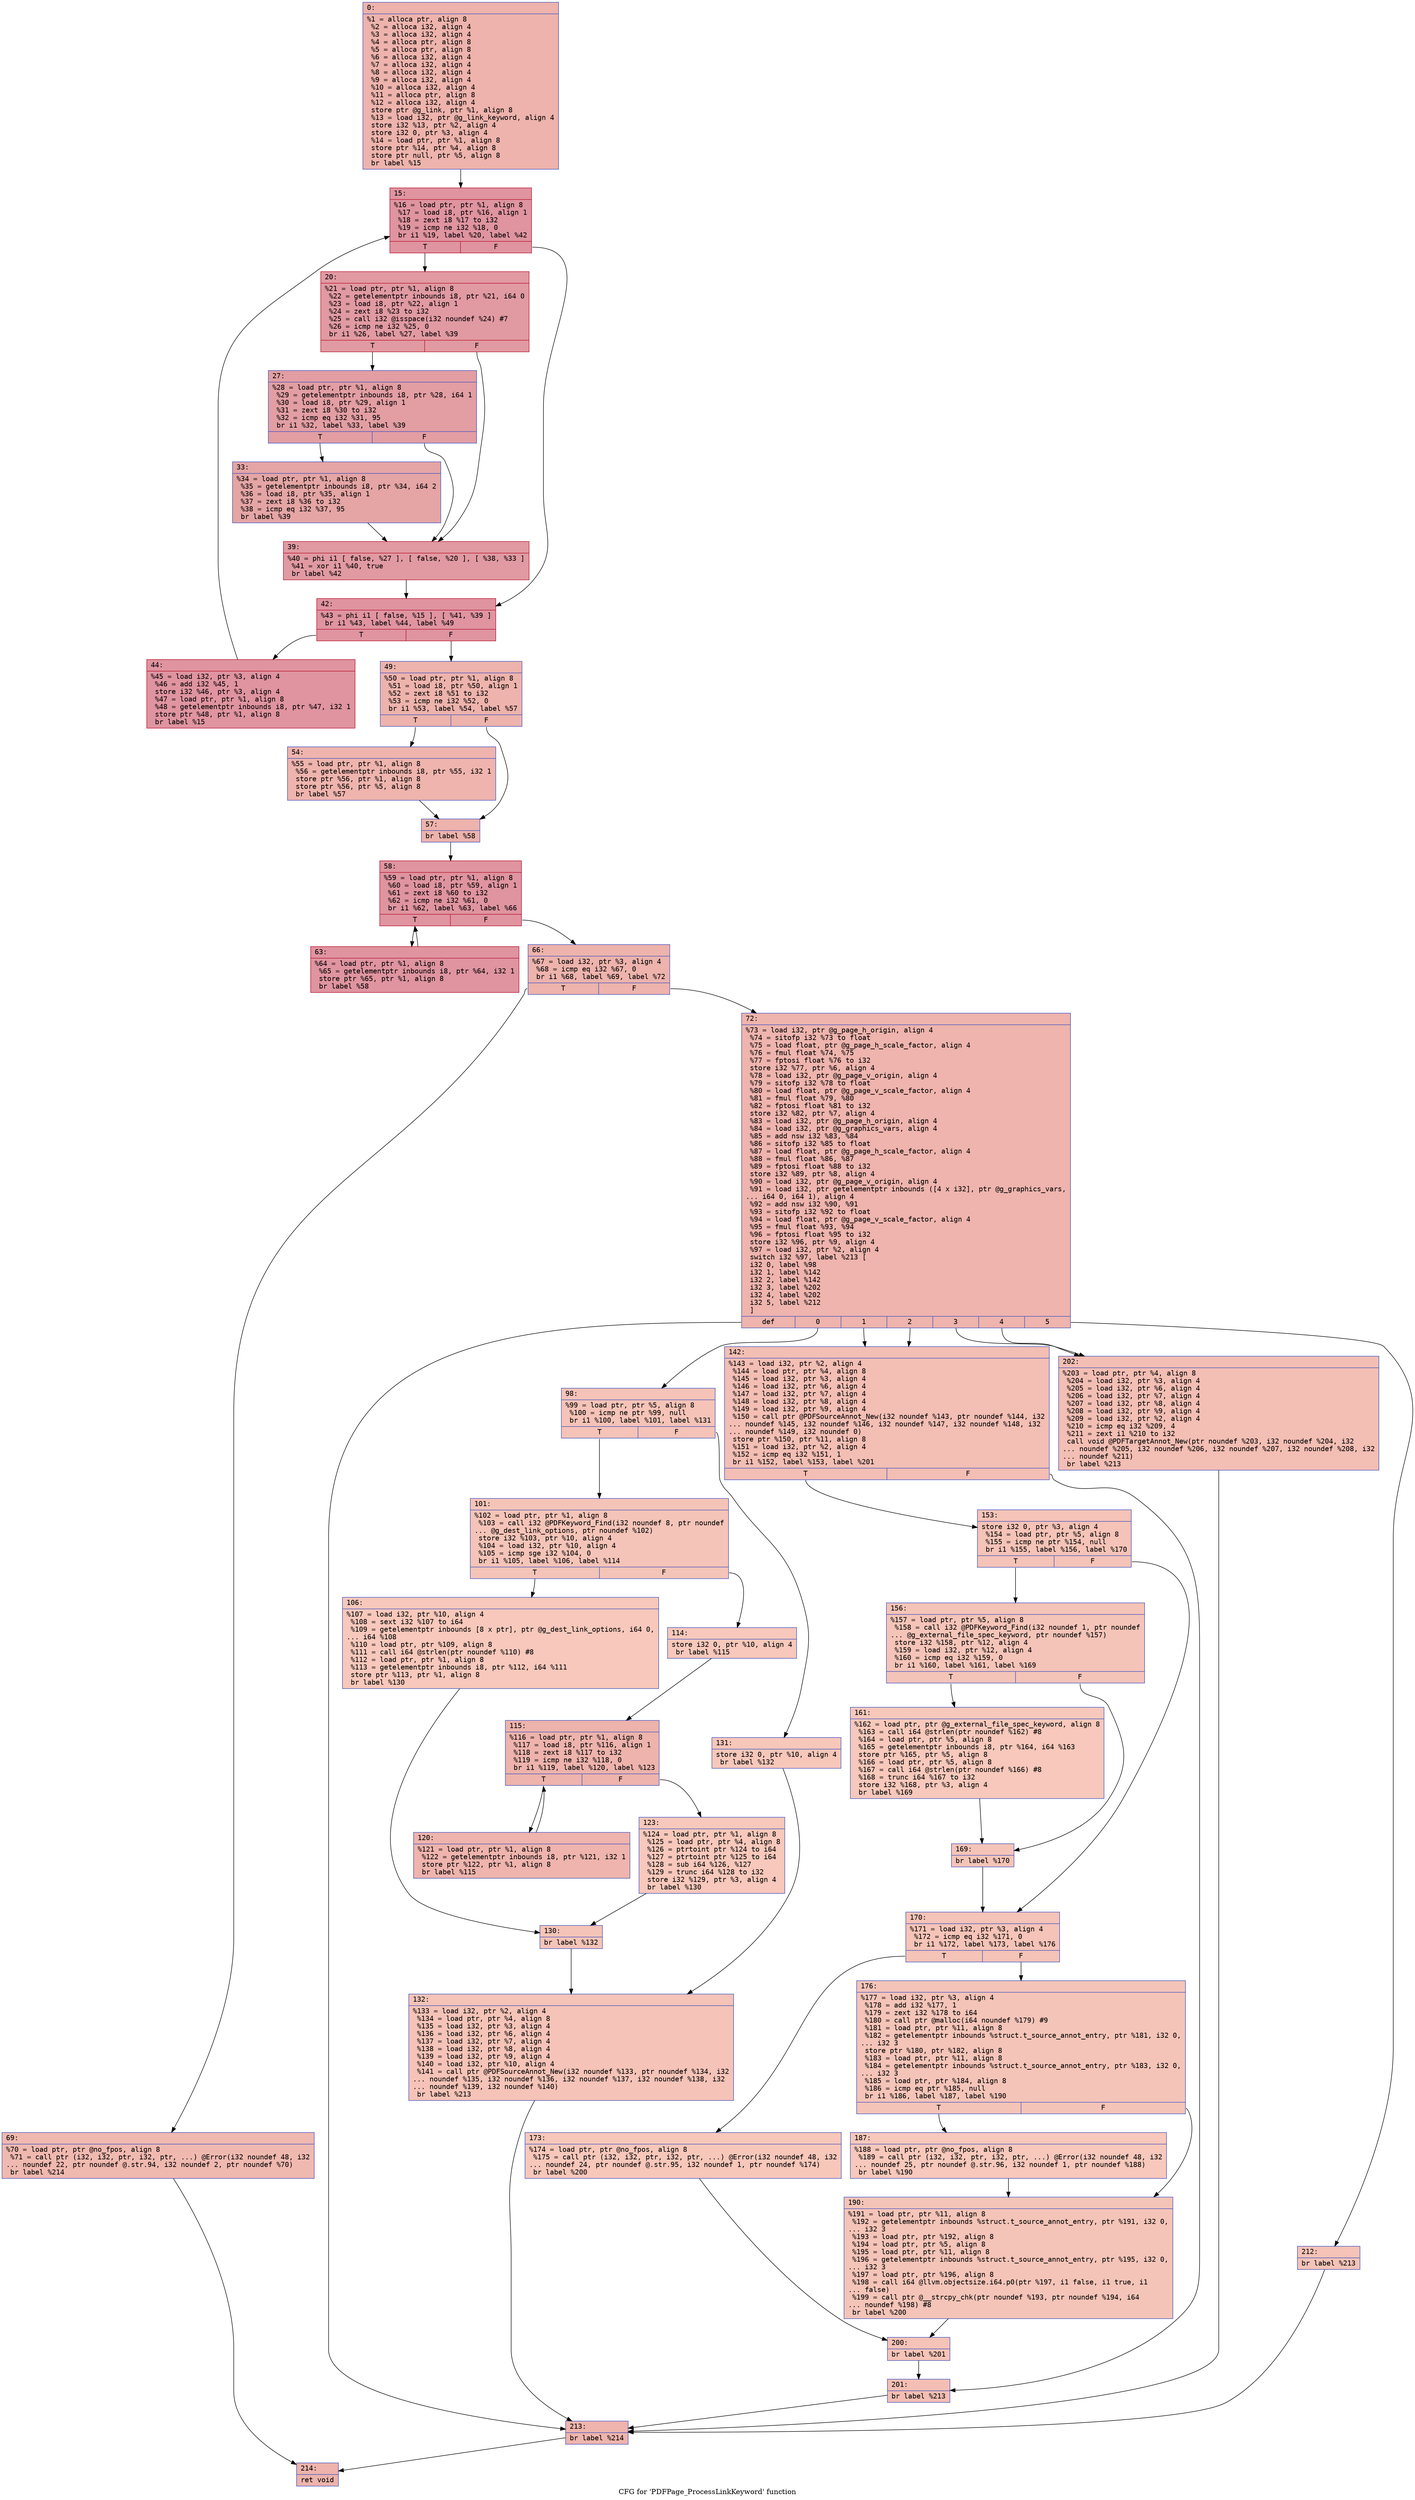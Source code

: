 digraph "CFG for 'PDFPage_ProcessLinkKeyword' function" {
	label="CFG for 'PDFPage_ProcessLinkKeyword' function";

	Node0x600000530b90 [shape=record,color="#3d50c3ff", style=filled, fillcolor="#d6524470" fontname="Courier",label="{0:\l|  %1 = alloca ptr, align 8\l  %2 = alloca i32, align 4\l  %3 = alloca i32, align 4\l  %4 = alloca ptr, align 8\l  %5 = alloca ptr, align 8\l  %6 = alloca i32, align 4\l  %7 = alloca i32, align 4\l  %8 = alloca i32, align 4\l  %9 = alloca i32, align 4\l  %10 = alloca i32, align 4\l  %11 = alloca ptr, align 8\l  %12 = alloca i32, align 4\l  store ptr @g_link, ptr %1, align 8\l  %13 = load i32, ptr @g_link_keyword, align 4\l  store i32 %13, ptr %2, align 4\l  store i32 0, ptr %3, align 4\l  %14 = load ptr, ptr %1, align 8\l  store ptr %14, ptr %4, align 8\l  store ptr null, ptr %5, align 8\l  br label %15\l}"];
	Node0x600000530b90 -> Node0x600000530be0[tooltip="0 -> 15\nProbability 100.00%" ];
	Node0x600000530be0 [shape=record,color="#b70d28ff", style=filled, fillcolor="#b70d2870" fontname="Courier",label="{15:\l|  %16 = load ptr, ptr %1, align 8\l  %17 = load i8, ptr %16, align 1\l  %18 = zext i8 %17 to i32\l  %19 = icmp ne i32 %18, 0\l  br i1 %19, label %20, label %42\l|{<s0>T|<s1>F}}"];
	Node0x600000530be0:s0 -> Node0x600000530c30[tooltip="15 -> 20\nProbability 62.50%" ];
	Node0x600000530be0:s1 -> Node0x600000530d70[tooltip="15 -> 42\nProbability 37.50%" ];
	Node0x600000530c30 [shape=record,color="#b70d28ff", style=filled, fillcolor="#bb1b2c70" fontname="Courier",label="{20:\l|  %21 = load ptr, ptr %1, align 8\l  %22 = getelementptr inbounds i8, ptr %21, i64 0\l  %23 = load i8, ptr %22, align 1\l  %24 = zext i8 %23 to i32\l  %25 = call i32 @isspace(i32 noundef %24) #7\l  %26 = icmp ne i32 %25, 0\l  br i1 %26, label %27, label %39\l|{<s0>T|<s1>F}}"];
	Node0x600000530c30:s0 -> Node0x600000530c80[tooltip="20 -> 27\nProbability 62.50%" ];
	Node0x600000530c30:s1 -> Node0x600000530d20[tooltip="20 -> 39\nProbability 37.50%" ];
	Node0x600000530c80 [shape=record,color="#3d50c3ff", style=filled, fillcolor="#be242e70" fontname="Courier",label="{27:\l|  %28 = load ptr, ptr %1, align 8\l  %29 = getelementptr inbounds i8, ptr %28, i64 1\l  %30 = load i8, ptr %29, align 1\l  %31 = zext i8 %30 to i32\l  %32 = icmp eq i32 %31, 95\l  br i1 %32, label %33, label %39\l|{<s0>T|<s1>F}}"];
	Node0x600000530c80:s0 -> Node0x600000530cd0[tooltip="27 -> 33\nProbability 50.00%" ];
	Node0x600000530c80:s1 -> Node0x600000530d20[tooltip="27 -> 39\nProbability 50.00%" ];
	Node0x600000530cd0 [shape=record,color="#3d50c3ff", style=filled, fillcolor="#c5333470" fontname="Courier",label="{33:\l|  %34 = load ptr, ptr %1, align 8\l  %35 = getelementptr inbounds i8, ptr %34, i64 2\l  %36 = load i8, ptr %35, align 1\l  %37 = zext i8 %36 to i32\l  %38 = icmp eq i32 %37, 95\l  br label %39\l}"];
	Node0x600000530cd0 -> Node0x600000530d20[tooltip="33 -> 39\nProbability 100.00%" ];
	Node0x600000530d20 [shape=record,color="#b70d28ff", style=filled, fillcolor="#bb1b2c70" fontname="Courier",label="{39:\l|  %40 = phi i1 [ false, %27 ], [ false, %20 ], [ %38, %33 ]\l  %41 = xor i1 %40, true\l  br label %42\l}"];
	Node0x600000530d20 -> Node0x600000530d70[tooltip="39 -> 42\nProbability 100.00%" ];
	Node0x600000530d70 [shape=record,color="#b70d28ff", style=filled, fillcolor="#b70d2870" fontname="Courier",label="{42:\l|  %43 = phi i1 [ false, %15 ], [ %41, %39 ]\l  br i1 %43, label %44, label %49\l|{<s0>T|<s1>F}}"];
	Node0x600000530d70:s0 -> Node0x600000530dc0[tooltip="42 -> 44\nProbability 96.88%" ];
	Node0x600000530d70:s1 -> Node0x600000530e10[tooltip="42 -> 49\nProbability 3.12%" ];
	Node0x600000530dc0 [shape=record,color="#b70d28ff", style=filled, fillcolor="#b70d2870" fontname="Courier",label="{44:\l|  %45 = load i32, ptr %3, align 4\l  %46 = add i32 %45, 1\l  store i32 %46, ptr %3, align 4\l  %47 = load ptr, ptr %1, align 8\l  %48 = getelementptr inbounds i8, ptr %47, i32 1\l  store ptr %48, ptr %1, align 8\l  br label %15\l}"];
	Node0x600000530dc0 -> Node0x600000530be0[tooltip="44 -> 15\nProbability 100.00%" ];
	Node0x600000530e10 [shape=record,color="#3d50c3ff", style=filled, fillcolor="#d6524470" fontname="Courier",label="{49:\l|  %50 = load ptr, ptr %1, align 8\l  %51 = load i8, ptr %50, align 1\l  %52 = zext i8 %51 to i32\l  %53 = icmp ne i32 %52, 0\l  br i1 %53, label %54, label %57\l|{<s0>T|<s1>F}}"];
	Node0x600000530e10:s0 -> Node0x600000530e60[tooltip="49 -> 54\nProbability 62.50%" ];
	Node0x600000530e10:s1 -> Node0x600000530eb0[tooltip="49 -> 57\nProbability 37.50%" ];
	Node0x600000530e60 [shape=record,color="#3d50c3ff", style=filled, fillcolor="#d8564670" fontname="Courier",label="{54:\l|  %55 = load ptr, ptr %1, align 8\l  %56 = getelementptr inbounds i8, ptr %55, i32 1\l  store ptr %56, ptr %1, align 8\l  store ptr %56, ptr %5, align 8\l  br label %57\l}"];
	Node0x600000530e60 -> Node0x600000530eb0[tooltip="54 -> 57\nProbability 100.00%" ];
	Node0x600000530eb0 [shape=record,color="#3d50c3ff", style=filled, fillcolor="#d6524470" fontname="Courier",label="{57:\l|  br label %58\l}"];
	Node0x600000530eb0 -> Node0x600000530f00[tooltip="57 -> 58\nProbability 100.00%" ];
	Node0x600000530f00 [shape=record,color="#b70d28ff", style=filled, fillcolor="#b70d2870" fontname="Courier",label="{58:\l|  %59 = load ptr, ptr %1, align 8\l  %60 = load i8, ptr %59, align 1\l  %61 = zext i8 %60 to i32\l  %62 = icmp ne i32 %61, 0\l  br i1 %62, label %63, label %66\l|{<s0>T|<s1>F}}"];
	Node0x600000530f00:s0 -> Node0x600000530f50[tooltip="58 -> 63\nProbability 96.88%" ];
	Node0x600000530f00:s1 -> Node0x600000530fa0[tooltip="58 -> 66\nProbability 3.12%" ];
	Node0x600000530f50 [shape=record,color="#b70d28ff", style=filled, fillcolor="#b70d2870" fontname="Courier",label="{63:\l|  %64 = load ptr, ptr %1, align 8\l  %65 = getelementptr inbounds i8, ptr %64, i32 1\l  store ptr %65, ptr %1, align 8\l  br label %58\l}"];
	Node0x600000530f50 -> Node0x600000530f00[tooltip="63 -> 58\nProbability 100.00%" ];
	Node0x600000530fa0 [shape=record,color="#3d50c3ff", style=filled, fillcolor="#d6524470" fontname="Courier",label="{66:\l|  %67 = load i32, ptr %3, align 4\l  %68 = icmp eq i32 %67, 0\l  br i1 %68, label %69, label %72\l|{<s0>T|<s1>F}}"];
	Node0x600000530fa0:s0 -> Node0x600000530ff0[tooltip="66 -> 69\nProbability 37.50%" ];
	Node0x600000530fa0:s1 -> Node0x600000531040[tooltip="66 -> 72\nProbability 62.50%" ];
	Node0x600000530ff0 [shape=record,color="#3d50c3ff", style=filled, fillcolor="#de614d70" fontname="Courier",label="{69:\l|  %70 = load ptr, ptr @no_fpos, align 8\l  %71 = call ptr (i32, i32, ptr, i32, ptr, ...) @Error(i32 noundef 48, i32\l... noundef 22, ptr noundef @.str.94, i32 noundef 2, ptr noundef %70)\l  br label %214\l}"];
	Node0x600000530ff0 -> Node0x600000531860[tooltip="69 -> 214\nProbability 100.00%" ];
	Node0x600000531040 [shape=record,color="#3d50c3ff", style=filled, fillcolor="#d8564670" fontname="Courier",label="{72:\l|  %73 = load i32, ptr @g_page_h_origin, align 4\l  %74 = sitofp i32 %73 to float\l  %75 = load float, ptr @g_page_h_scale_factor, align 4\l  %76 = fmul float %74, %75\l  %77 = fptosi float %76 to i32\l  store i32 %77, ptr %6, align 4\l  %78 = load i32, ptr @g_page_v_origin, align 4\l  %79 = sitofp i32 %78 to float\l  %80 = load float, ptr @g_page_v_scale_factor, align 4\l  %81 = fmul float %79, %80\l  %82 = fptosi float %81 to i32\l  store i32 %82, ptr %7, align 4\l  %83 = load i32, ptr @g_page_h_origin, align 4\l  %84 = load i32, ptr @g_graphics_vars, align 4\l  %85 = add nsw i32 %83, %84\l  %86 = sitofp i32 %85 to float\l  %87 = load float, ptr @g_page_h_scale_factor, align 4\l  %88 = fmul float %86, %87\l  %89 = fptosi float %88 to i32\l  store i32 %89, ptr %8, align 4\l  %90 = load i32, ptr @g_page_v_origin, align 4\l  %91 = load i32, ptr getelementptr inbounds ([4 x i32], ptr @g_graphics_vars,\l... i64 0, i64 1), align 4\l  %92 = add nsw i32 %90, %91\l  %93 = sitofp i32 %92 to float\l  %94 = load float, ptr @g_page_v_scale_factor, align 4\l  %95 = fmul float %93, %94\l  %96 = fptosi float %95 to i32\l  store i32 %96, ptr %9, align 4\l  %97 = load i32, ptr %2, align 4\l  switch i32 %97, label %213 [\l    i32 0, label %98\l    i32 1, label %142\l    i32 2, label %142\l    i32 3, label %202\l    i32 4, label %202\l    i32 5, label %212\l  ]\l|{<s0>def|<s1>0|<s2>1|<s3>2|<s4>3|<s5>4|<s6>5}}"];
	Node0x600000531040:s0 -> Node0x600000531810[tooltip="72 -> 213\nProbability 14.29%" ];
	Node0x600000531040:s1 -> Node0x600000531090[tooltip="72 -> 98\nProbability 14.29%" ];
	Node0x600000531040:s2 -> Node0x6000005313b0[tooltip="72 -> 142\nProbability 28.57%" ];
	Node0x600000531040:s3 -> Node0x6000005313b0[tooltip="72 -> 142\nProbability 28.57%" ];
	Node0x600000531040:s4 -> Node0x600000531770[tooltip="72 -> 202\nProbability 28.57%" ];
	Node0x600000531040:s5 -> Node0x600000531770[tooltip="72 -> 202\nProbability 28.57%" ];
	Node0x600000531040:s6 -> Node0x6000005317c0[tooltip="72 -> 212\nProbability 14.29%" ];
	Node0x600000531090 [shape=record,color="#3d50c3ff", style=filled, fillcolor="#e8765c70" fontname="Courier",label="{98:\l|  %99 = load ptr, ptr %5, align 8\l  %100 = icmp ne ptr %99, null\l  br i1 %100, label %101, label %131\l|{<s0>T|<s1>F}}"];
	Node0x600000531090:s0 -> Node0x6000005310e0[tooltip="98 -> 101\nProbability 62.50%" ];
	Node0x600000531090:s1 -> Node0x600000531310[tooltip="98 -> 131\nProbability 37.50%" ];
	Node0x6000005310e0 [shape=record,color="#3d50c3ff", style=filled, fillcolor="#e97a5f70" fontname="Courier",label="{101:\l|  %102 = load ptr, ptr %1, align 8\l  %103 = call i32 @PDFKeyword_Find(i32 noundef 8, ptr noundef\l... @g_dest_link_options, ptr noundef %102)\l  store i32 %103, ptr %10, align 4\l  %104 = load i32, ptr %10, align 4\l  %105 = icmp sge i32 %104, 0\l  br i1 %105, label %106, label %114\l|{<s0>T|<s1>F}}"];
	Node0x6000005310e0:s0 -> Node0x600000531130[tooltip="101 -> 106\nProbability 50.00%" ];
	Node0x6000005310e0:s1 -> Node0x600000531180[tooltip="101 -> 114\nProbability 50.00%" ];
	Node0x600000531130 [shape=record,color="#3d50c3ff", style=filled, fillcolor="#ed836670" fontname="Courier",label="{106:\l|  %107 = load i32, ptr %10, align 4\l  %108 = sext i32 %107 to i64\l  %109 = getelementptr inbounds [8 x ptr], ptr @g_dest_link_options, i64 0,\l... i64 %108\l  %110 = load ptr, ptr %109, align 8\l  %111 = call i64 @strlen(ptr noundef %110) #8\l  %112 = load ptr, ptr %1, align 8\l  %113 = getelementptr inbounds i8, ptr %112, i64 %111\l  store ptr %113, ptr %1, align 8\l  br label %130\l}"];
	Node0x600000531130 -> Node0x6000005312c0[tooltip="106 -> 130\nProbability 100.00%" ];
	Node0x600000531180 [shape=record,color="#3d50c3ff", style=filled, fillcolor="#ed836670" fontname="Courier",label="{114:\l|  store i32 0, ptr %10, align 4\l  br label %115\l}"];
	Node0x600000531180 -> Node0x6000005311d0[tooltip="114 -> 115\nProbability 100.00%" ];
	Node0x6000005311d0 [shape=record,color="#3d50c3ff", style=filled, fillcolor="#d6524470" fontname="Courier",label="{115:\l|  %116 = load ptr, ptr %1, align 8\l  %117 = load i8, ptr %116, align 1\l  %118 = zext i8 %117 to i32\l  %119 = icmp ne i32 %118, 0\l  br i1 %119, label %120, label %123\l|{<s0>T|<s1>F}}"];
	Node0x6000005311d0:s0 -> Node0x600000531220[tooltip="115 -> 120\nProbability 96.88%" ];
	Node0x6000005311d0:s1 -> Node0x600000531270[tooltip="115 -> 123\nProbability 3.12%" ];
	Node0x600000531220 [shape=record,color="#3d50c3ff", style=filled, fillcolor="#d8564670" fontname="Courier",label="{120:\l|  %121 = load ptr, ptr %1, align 8\l  %122 = getelementptr inbounds i8, ptr %121, i32 1\l  store ptr %122, ptr %1, align 8\l  br label %115\l}"];
	Node0x600000531220 -> Node0x6000005311d0[tooltip="120 -> 115\nProbability 100.00%" ];
	Node0x600000531270 [shape=record,color="#3d50c3ff", style=filled, fillcolor="#ed836670" fontname="Courier",label="{123:\l|  %124 = load ptr, ptr %1, align 8\l  %125 = load ptr, ptr %4, align 8\l  %126 = ptrtoint ptr %124 to i64\l  %127 = ptrtoint ptr %125 to i64\l  %128 = sub i64 %126, %127\l  %129 = trunc i64 %128 to i32\l  store i32 %129, ptr %3, align 4\l  br label %130\l}"];
	Node0x600000531270 -> Node0x6000005312c0[tooltip="123 -> 130\nProbability 100.00%" ];
	Node0x6000005312c0 [shape=record,color="#3d50c3ff", style=filled, fillcolor="#e97a5f70" fontname="Courier",label="{130:\l|  br label %132\l}"];
	Node0x6000005312c0 -> Node0x600000531360[tooltip="130 -> 132\nProbability 100.00%" ];
	Node0x600000531310 [shape=record,color="#3d50c3ff", style=filled, fillcolor="#ec7f6370" fontname="Courier",label="{131:\l|  store i32 0, ptr %10, align 4\l  br label %132\l}"];
	Node0x600000531310 -> Node0x600000531360[tooltip="131 -> 132\nProbability 100.00%" ];
	Node0x600000531360 [shape=record,color="#3d50c3ff", style=filled, fillcolor="#e8765c70" fontname="Courier",label="{132:\l|  %133 = load i32, ptr %2, align 4\l  %134 = load ptr, ptr %4, align 8\l  %135 = load i32, ptr %3, align 4\l  %136 = load i32, ptr %6, align 4\l  %137 = load i32, ptr %7, align 4\l  %138 = load i32, ptr %8, align 4\l  %139 = load i32, ptr %9, align 4\l  %140 = load i32, ptr %10, align 4\l  %141 = call ptr @PDFSourceAnnot_New(i32 noundef %133, ptr noundef %134, i32\l... noundef %135, i32 noundef %136, i32 noundef %137, i32 noundef %138, i32\l... noundef %139, i32 noundef %140)\l  br label %213\l}"];
	Node0x600000531360 -> Node0x600000531810[tooltip="132 -> 213\nProbability 100.00%" ];
	Node0x6000005313b0 [shape=record,color="#3d50c3ff", style=filled, fillcolor="#e36c5570" fontname="Courier",label="{142:\l|  %143 = load i32, ptr %2, align 4\l  %144 = load ptr, ptr %4, align 8\l  %145 = load i32, ptr %3, align 4\l  %146 = load i32, ptr %6, align 4\l  %147 = load i32, ptr %7, align 4\l  %148 = load i32, ptr %8, align 4\l  %149 = load i32, ptr %9, align 4\l  %150 = call ptr @PDFSourceAnnot_New(i32 noundef %143, ptr noundef %144, i32\l... noundef %145, i32 noundef %146, i32 noundef %147, i32 noundef %148, i32\l... noundef %149, i32 noundef 0)\l  store ptr %150, ptr %11, align 8\l  %151 = load i32, ptr %2, align 4\l  %152 = icmp eq i32 %151, 1\l  br i1 %152, label %153, label %201\l|{<s0>T|<s1>F}}"];
	Node0x6000005313b0:s0 -> Node0x600000531400[tooltip="142 -> 153\nProbability 50.00%" ];
	Node0x6000005313b0:s1 -> Node0x600000531720[tooltip="142 -> 201\nProbability 50.00%" ];
	Node0x600000531400 [shape=record,color="#3d50c3ff", style=filled, fillcolor="#e8765c70" fontname="Courier",label="{153:\l|  store i32 0, ptr %3, align 4\l  %154 = load ptr, ptr %5, align 8\l  %155 = icmp ne ptr %154, null\l  br i1 %155, label %156, label %170\l|{<s0>T|<s1>F}}"];
	Node0x600000531400:s0 -> Node0x600000531450[tooltip="153 -> 156\nProbability 62.50%" ];
	Node0x600000531400:s1 -> Node0x600000531540[tooltip="153 -> 170\nProbability 37.50%" ];
	Node0x600000531450 [shape=record,color="#3d50c3ff", style=filled, fillcolor="#e97a5f70" fontname="Courier",label="{156:\l|  %157 = load ptr, ptr %5, align 8\l  %158 = call i32 @PDFKeyword_Find(i32 noundef 1, ptr noundef\l... @g_external_file_spec_keyword, ptr noundef %157)\l  store i32 %158, ptr %12, align 4\l  %159 = load i32, ptr %12, align 4\l  %160 = icmp eq i32 %159, 0\l  br i1 %160, label %161, label %169\l|{<s0>T|<s1>F}}"];
	Node0x600000531450:s0 -> Node0x6000005314a0[tooltip="156 -> 161\nProbability 37.50%" ];
	Node0x600000531450:s1 -> Node0x6000005314f0[tooltip="156 -> 169\nProbability 62.50%" ];
	Node0x6000005314a0 [shape=record,color="#3d50c3ff", style=filled, fillcolor="#ed836670" fontname="Courier",label="{161:\l|  %162 = load ptr, ptr @g_external_file_spec_keyword, align 8\l  %163 = call i64 @strlen(ptr noundef %162) #8\l  %164 = load ptr, ptr %5, align 8\l  %165 = getelementptr inbounds i8, ptr %164, i64 %163\l  store ptr %165, ptr %5, align 8\l  %166 = load ptr, ptr %5, align 8\l  %167 = call i64 @strlen(ptr noundef %166) #8\l  %168 = trunc i64 %167 to i32\l  store i32 %168, ptr %3, align 4\l  br label %169\l}"];
	Node0x6000005314a0 -> Node0x6000005314f0[tooltip="161 -> 169\nProbability 100.00%" ];
	Node0x6000005314f0 [shape=record,color="#3d50c3ff", style=filled, fillcolor="#e97a5f70" fontname="Courier",label="{169:\l|  br label %170\l}"];
	Node0x6000005314f0 -> Node0x600000531540[tooltip="169 -> 170\nProbability 100.00%" ];
	Node0x600000531540 [shape=record,color="#3d50c3ff", style=filled, fillcolor="#e8765c70" fontname="Courier",label="{170:\l|  %171 = load i32, ptr %3, align 4\l  %172 = icmp eq i32 %171, 0\l  br i1 %172, label %173, label %176\l|{<s0>T|<s1>F}}"];
	Node0x600000531540:s0 -> Node0x600000531590[tooltip="170 -> 173\nProbability 37.50%" ];
	Node0x600000531540:s1 -> Node0x6000005315e0[tooltip="170 -> 176\nProbability 62.50%" ];
	Node0x600000531590 [shape=record,color="#3d50c3ff", style=filled, fillcolor="#ec7f6370" fontname="Courier",label="{173:\l|  %174 = load ptr, ptr @no_fpos, align 8\l  %175 = call ptr (i32, i32, ptr, i32, ptr, ...) @Error(i32 noundef 48, i32\l... noundef 24, ptr noundef @.str.95, i32 noundef 1, ptr noundef %174)\l  br label %200\l}"];
	Node0x600000531590 -> Node0x6000005316d0[tooltip="173 -> 200\nProbability 100.00%" ];
	Node0x6000005315e0 [shape=record,color="#3d50c3ff", style=filled, fillcolor="#e97a5f70" fontname="Courier",label="{176:\l|  %177 = load i32, ptr %3, align 4\l  %178 = add i32 %177, 1\l  %179 = zext i32 %178 to i64\l  %180 = call ptr @malloc(i64 noundef %179) #9\l  %181 = load ptr, ptr %11, align 8\l  %182 = getelementptr inbounds %struct.t_source_annot_entry, ptr %181, i32 0,\l... i32 3\l  store ptr %180, ptr %182, align 8\l  %183 = load ptr, ptr %11, align 8\l  %184 = getelementptr inbounds %struct.t_source_annot_entry, ptr %183, i32 0,\l... i32 3\l  %185 = load ptr, ptr %184, align 8\l  %186 = icmp eq ptr %185, null\l  br i1 %186, label %187, label %190\l|{<s0>T|<s1>F}}"];
	Node0x6000005315e0:s0 -> Node0x600000531630[tooltip="176 -> 187\nProbability 37.50%" ];
	Node0x6000005315e0:s1 -> Node0x600000531680[tooltip="176 -> 190\nProbability 62.50%" ];
	Node0x600000531630 [shape=record,color="#3d50c3ff", style=filled, fillcolor="#ed836670" fontname="Courier",label="{187:\l|  %188 = load ptr, ptr @no_fpos, align 8\l  %189 = call ptr (i32, i32, ptr, i32, ptr, ...) @Error(i32 noundef 48, i32\l... noundef 25, ptr noundef @.str.96, i32 noundef 1, ptr noundef %188)\l  br label %190\l}"];
	Node0x600000531630 -> Node0x600000531680[tooltip="187 -> 190\nProbability 100.00%" ];
	Node0x600000531680 [shape=record,color="#3d50c3ff", style=filled, fillcolor="#e97a5f70" fontname="Courier",label="{190:\l|  %191 = load ptr, ptr %11, align 8\l  %192 = getelementptr inbounds %struct.t_source_annot_entry, ptr %191, i32 0,\l... i32 3\l  %193 = load ptr, ptr %192, align 8\l  %194 = load ptr, ptr %5, align 8\l  %195 = load ptr, ptr %11, align 8\l  %196 = getelementptr inbounds %struct.t_source_annot_entry, ptr %195, i32 0,\l... i32 3\l  %197 = load ptr, ptr %196, align 8\l  %198 = call i64 @llvm.objectsize.i64.p0(ptr %197, i1 false, i1 true, i1\l... false)\l  %199 = call ptr @__strcpy_chk(ptr noundef %193, ptr noundef %194, i64\l... noundef %198) #8\l  br label %200\l}"];
	Node0x600000531680 -> Node0x6000005316d0[tooltip="190 -> 200\nProbability 100.00%" ];
	Node0x6000005316d0 [shape=record,color="#3d50c3ff", style=filled, fillcolor="#e8765c70" fontname="Courier",label="{200:\l|  br label %201\l}"];
	Node0x6000005316d0 -> Node0x600000531720[tooltip="200 -> 201\nProbability 100.00%" ];
	Node0x600000531720 [shape=record,color="#3d50c3ff", style=filled, fillcolor="#e36c5570" fontname="Courier",label="{201:\l|  br label %213\l}"];
	Node0x600000531720 -> Node0x600000531810[tooltip="201 -> 213\nProbability 100.00%" ];
	Node0x600000531770 [shape=record,color="#3d50c3ff", style=filled, fillcolor="#e36c5570" fontname="Courier",label="{202:\l|  %203 = load ptr, ptr %4, align 8\l  %204 = load i32, ptr %3, align 4\l  %205 = load i32, ptr %6, align 4\l  %206 = load i32, ptr %7, align 4\l  %207 = load i32, ptr %8, align 4\l  %208 = load i32, ptr %9, align 4\l  %209 = load i32, ptr %2, align 4\l  %210 = icmp eq i32 %209, 4\l  %211 = zext i1 %210 to i32\l  call void @PDFTargetAnnot_New(ptr noundef %203, i32 noundef %204, i32\l... noundef %205, i32 noundef %206, i32 noundef %207, i32 noundef %208, i32\l... noundef %211)\l  br label %213\l}"];
	Node0x600000531770 -> Node0x600000531810[tooltip="202 -> 213\nProbability 100.00%" ];
	Node0x6000005317c0 [shape=record,color="#3d50c3ff", style=filled, fillcolor="#e8765c70" fontname="Courier",label="{212:\l|  br label %213\l}"];
	Node0x6000005317c0 -> Node0x600000531810[tooltip="212 -> 213\nProbability 100.00%" ];
	Node0x600000531810 [shape=record,color="#3d50c3ff", style=filled, fillcolor="#d8564670" fontname="Courier",label="{213:\l|  br label %214\l}"];
	Node0x600000531810 -> Node0x600000531860[tooltip="213 -> 214\nProbability 100.00%" ];
	Node0x600000531860 [shape=record,color="#3d50c3ff", style=filled, fillcolor="#d6524470" fontname="Courier",label="{214:\l|  ret void\l}"];
}
